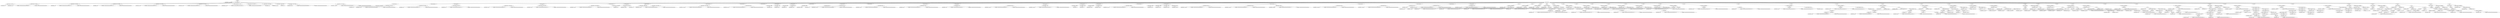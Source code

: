 digraph G {	
ranksep=.25;
	0 [label="MODULE"];
	1 [label="IDENTIFIERS: pre_norm_fmul"];
	0 -> 1;
	2 [label="VAR_DECLARE_LIST"];
	0 -> 2;
	3 [label="VAR_DECLARE:  INPUT PORT"];
	2 -> 3;
	4 [label="IDENTIFIERS: clk"];
	3 -> 4;
	5 [label="VAR_DECLARE:  INPUT PORT"];
	2 -> 5;
	6 [label="IDENTIFIERS: fpu_op"];
	5 -> 6;
	7 [label="NUMBERS: 00000000000000000000000000000010 ()"];
	5 -> 7;
	8 [label="NUMBERS: 00000000000000000000000000000000 ()"];
	5 -> 8;
	9 [label="VAR_DECLARE:  INPUT PORT"];
	2 -> 9;
	10 [label="IDENTIFIERS: opa"];
	9 -> 10;
	11 [label="NUMBERS: 00000000000000000000000000011111 ()"];
	9 -> 11;
	12 [label="NUMBERS: 00000000000000000000000000000000 ()"];
	9 -> 12;
	13 [label="VAR_DECLARE:  INPUT PORT"];
	2 -> 13;
	14 [label="IDENTIFIERS: opb"];
	13 -> 14;
	15 [label="NUMBERS: 00000000000000000000000000011111 ()"];
	13 -> 15;
	16 [label="NUMBERS: 00000000000000000000000000000000 ()"];
	13 -> 16;
	17 [label="VAR_DECLARE:  OUTPUT PORT"];
	2 -> 17;
	18 [label="IDENTIFIERS: fracta"];
	17 -> 18;
	19 [label="NUMBERS: 00000000000000000000000000010111 ()"];
	17 -> 19;
	20 [label="NUMBERS: 00000000000000000000000000000000 ()"];
	17 -> 20;
	21 [label="VAR_DECLARE:  OUTPUT PORT"];
	2 -> 21;
	22 [label="IDENTIFIERS: fractb"];
	21 -> 22;
	23 [label="NUMBERS: 00000000000000000000000000010111 ()"];
	21 -> 23;
	24 [label="NUMBERS: 00000000000000000000000000000000 ()"];
	21 -> 24;
	25 [label="VAR_DECLARE:  OUTPUT PORT"];
	2 -> 25;
	26 [label="IDENTIFIERS: exp_out"];
	25 -> 26;
	27 [label="NUMBERS: 00000000000000000000000000000111 ()"];
	25 -> 27;
	28 [label="NUMBERS: 00000000000000000000000000000000 ()"];
	25 -> 28;
	29 [label="VAR_DECLARE:  OUTPUT PORT"];
	2 -> 29;
	30 [label="IDENTIFIERS: sign"];
	29 -> 30;
	31 [label="VAR_DECLARE:  OUTPUT PORT"];
	2 -> 31;
	32 [label="IDENTIFIERS: sign_exe"];
	31 -> 32;
	33 [label="VAR_DECLARE:  OUTPUT PORT"];
	2 -> 33;
	34 [label="IDENTIFIERS: inf"];
	33 -> 34;
	35 [label="VAR_DECLARE:  OUTPUT PORT"];
	2 -> 35;
	36 [label="IDENTIFIERS: exp_ovf"];
	35 -> 36;
	37 [label="NUMBERS: 00000000000000000000000000000001 ()"];
	35 -> 37;
	38 [label="NUMBERS: 00000000000000000000000000000000 ()"];
	35 -> 38;
	39 [label="VAR_DECLARE:  OUTPUT PORT"];
	2 -> 39;
	40 [label="IDENTIFIERS: underflow"];
	39 -> 40;
	41 [label="NUMBERS: 00000000000000000000000000000010 ()"];
	39 -> 41;
	42 [label="NUMBERS: 00000000000000000000000000000000 ()"];
	39 -> 42;
	43 [label="MODULE_ITEMS"];
	0 -> 43;
	44 [label="VAR_DECLARE_LIST"];
	43 -> 44;
	45 [label="VAR_DECLARE:  INPUT PORT"];
	44 -> 45;
	46 [label="IDENTIFIERS: clk"];
	45 -> 46;
	47 [label="VAR_DECLARE_LIST"];
	43 -> 47;
	48 [label="VAR_DECLARE:  INPUT PORT"];
	47 -> 48;
	49 [label="IDENTIFIERS: fpu_op"];
	48 -> 49;
	50 [label="NUMBERS: 00000000000000000000000000000010 ()"];
	48 -> 50;
	51 [label="NUMBERS: 00000000000000000000000000000000 ()"];
	48 -> 51;
	52 [label="VAR_DECLARE_LIST"];
	43 -> 52;
	53 [label="VAR_DECLARE:  INPUT PORT"];
	52 -> 53;
	54 [label="IDENTIFIERS: opa"];
	53 -> 54;
	55 [label="NUMBERS: 00000000000000000000000000011111 ()"];
	53 -> 55;
	56 [label="NUMBERS: 00000000000000000000000000000000 ()"];
	53 -> 56;
	57 [label="VAR_DECLARE:  INPUT PORT"];
	52 -> 57;
	58 [label="IDENTIFIERS: opb"];
	57 -> 58;
	59 [label="NUMBERS: 00000000000000000000000000011111 ()"];
	57 -> 59;
	60 [label="NUMBERS: 00000000000000000000000000000000 ()"];
	57 -> 60;
	61 [label="VAR_DECLARE_LIST"];
	43 -> 61;
	62 [label="VAR_DECLARE:  OUTPUT PORT"];
	61 -> 62;
	63 [label="IDENTIFIERS: fracta"];
	62 -> 63;
	64 [label="NUMBERS: 00000000000000000000000000010111 ()"];
	62 -> 64;
	65 [label="NUMBERS: 00000000000000000000000000000000 ()"];
	62 -> 65;
	66 [label="VAR_DECLARE:  OUTPUT PORT"];
	61 -> 66;
	67 [label="IDENTIFIERS: fractb"];
	66 -> 67;
	68 [label="NUMBERS: 00000000000000000000000000010111 ()"];
	66 -> 68;
	69 [label="NUMBERS: 00000000000000000000000000000000 ()"];
	66 -> 69;
	70 [label="VAR_DECLARE_LIST"];
	43 -> 70;
	71 [label="VAR_DECLARE:  OUTPUT PORT"];
	70 -> 71;
	72 [label="IDENTIFIERS: exp_out"];
	71 -> 72;
	73 [label="NUMBERS: 00000000000000000000000000000111 ()"];
	71 -> 73;
	74 [label="NUMBERS: 00000000000000000000000000000000 ()"];
	71 -> 74;
	75 [label="VAR_DECLARE_LIST"];
	43 -> 75;
	76 [label="VAR_DECLARE:  OUTPUT PORT"];
	75 -> 76;
	77 [label="IDENTIFIERS: sign"];
	76 -> 77;
	78 [label="VAR_DECLARE:  OUTPUT PORT"];
	75 -> 78;
	79 [label="IDENTIFIERS: sign_exe"];
	78 -> 79;
	80 [label="VAR_DECLARE_LIST"];
	43 -> 80;
	81 [label="VAR_DECLARE:  OUTPUT PORT"];
	80 -> 81;
	82 [label="IDENTIFIERS: inf"];
	81 -> 82;
	83 [label="VAR_DECLARE_LIST"];
	43 -> 83;
	84 [label="VAR_DECLARE:  OUTPUT PORT"];
	83 -> 84;
	85 [label="IDENTIFIERS: exp_ovf"];
	84 -> 85;
	86 [label="NUMBERS: 00000000000000000000000000000001 ()"];
	84 -> 86;
	87 [label="NUMBERS: 00000000000000000000000000000000 ()"];
	84 -> 87;
	88 [label="VAR_DECLARE_LIST"];
	43 -> 88;
	89 [label="VAR_DECLARE:  OUTPUT PORT"];
	88 -> 89;
	90 [label="IDENTIFIERS: underflow"];
	89 -> 90;
	91 [label="NUMBERS: 00000000000000000000000000000010 ()"];
	89 -> 91;
	92 [label="NUMBERS: 00000000000000000000000000000000 ()"];
	89 -> 92;
	93 [label="VAR_DECLARE_LIST"];
	43 -> 93;
	94 [label="VAR_DECLARE:  REG"];
	93 -> 94;
	95 [label="IDENTIFIERS: exp_out"];
	94 -> 95;
	96 [label="NUMBERS: 00000000000000000000000000000111 ()"];
	94 -> 96;
	97 [label="NUMBERS: 00000000000000000000000000000000 ()"];
	94 -> 97;
	98 [label="VAR_DECLARE_LIST"];
	43 -> 98;
	99 [label="VAR_DECLARE:  WIRE"];
	98 -> 99;
	100 [label="IDENTIFIERS: signa"];
	99 -> 100;
	101 [label="VAR_DECLARE:  WIRE"];
	98 -> 101;
	102 [label="IDENTIFIERS: signb"];
	101 -> 102;
	103 [label="VAR_DECLARE_LIST"];
	43 -> 103;
	104 [label="VAR_DECLARE:  REG"];
	103 -> 104;
	105 [label="IDENTIFIERS: sign"];
	104 -> 105;
	106 [label="VAR_DECLARE:  REG"];
	103 -> 106;
	107 [label="IDENTIFIERS: sign_d"];
	106 -> 107;
	108 [label="VAR_DECLARE_LIST"];
	43 -> 108;
	109 [label="VAR_DECLARE:  REG"];
	108 -> 109;
	110 [label="IDENTIFIERS: sign_exe"];
	109 -> 110;
	111 [label="VAR_DECLARE_LIST"];
	43 -> 111;
	112 [label="VAR_DECLARE:  REG"];
	111 -> 112;
	113 [label="IDENTIFIERS: inf"];
	112 -> 113;
	114 [label="VAR_DECLARE_LIST"];
	43 -> 114;
	115 [label="VAR_DECLARE:  WIRE"];
	114 -> 115;
	116 [label="IDENTIFIERS: exp_ovf_d"];
	115 -> 116;
	117 [label="NUMBERS: 00000000000000000000000000000001 ()"];
	115 -> 117;
	118 [label="NUMBERS: 00000000000000000000000000000000 ()"];
	115 -> 118;
	119 [label="VAR_DECLARE_LIST"];
	43 -> 119;
	120 [label="VAR_DECLARE:  REG"];
	119 -> 120;
	121 [label="IDENTIFIERS: exp_ovf"];
	120 -> 121;
	122 [label="NUMBERS: 00000000000000000000000000000001 ()"];
	120 -> 122;
	123 [label="NUMBERS: 00000000000000000000000000000000 ()"];
	120 -> 123;
	124 [label="VAR_DECLARE_LIST"];
	43 -> 124;
	125 [label="VAR_DECLARE:  WIRE"];
	124 -> 125;
	126 [label="IDENTIFIERS: expa"];
	125 -> 126;
	127 [label="NUMBERS: 00000000000000000000000000000111 ()"];
	125 -> 127;
	128 [label="NUMBERS: 00000000000000000000000000000000 ()"];
	125 -> 128;
	129 [label="VAR_DECLARE:  WIRE"];
	124 -> 129;
	130 [label="IDENTIFIERS: expb"];
	129 -> 130;
	131 [label="NUMBERS: 00000000000000000000000000000111 ()"];
	129 -> 131;
	132 [label="NUMBERS: 00000000000000000000000000000000 ()"];
	129 -> 132;
	133 [label="VAR_DECLARE_LIST"];
	43 -> 133;
	134 [label="VAR_DECLARE:  WIRE"];
	133 -> 134;
	135 [label="IDENTIFIERS: exp_tmp1"];
	134 -> 135;
	136 [label="NUMBERS: 00000000000000000000000000000111 ()"];
	134 -> 136;
	137 [label="NUMBERS: 00000000000000000000000000000000 ()"];
	134 -> 137;
	138 [label="VAR_DECLARE:  WIRE"];
	133 -> 138;
	139 [label="IDENTIFIERS: exp_tmp2"];
	138 -> 139;
	140 [label="NUMBERS: 00000000000000000000000000000111 ()"];
	138 -> 140;
	141 [label="NUMBERS: 00000000000000000000000000000000 ()"];
	138 -> 141;
	142 [label="VAR_DECLARE_LIST"];
	43 -> 142;
	143 [label="VAR_DECLARE:  WIRE"];
	142 -> 143;
	144 [label="IDENTIFIERS: co1"];
	143 -> 144;
	145 [label="VAR_DECLARE:  WIRE"];
	142 -> 145;
	146 [label="IDENTIFIERS: co2"];
	145 -> 146;
	147 [label="VAR_DECLARE_LIST"];
	43 -> 147;
	148 [label="VAR_DECLARE:  WIRE"];
	147 -> 148;
	149 [label="IDENTIFIERS: expa_dn"];
	148 -> 149;
	150 [label="VAR_DECLARE:  WIRE"];
	147 -> 150;
	151 [label="IDENTIFIERS: expb_dn"];
	150 -> 151;
	152 [label="VAR_DECLARE_LIST"];
	43 -> 152;
	153 [label="VAR_DECLARE:  WIRE"];
	152 -> 153;
	154 [label="IDENTIFIERS: exp_out_a"];
	153 -> 154;
	155 [label="NUMBERS: 00000000000000000000000000000111 ()"];
	153 -> 155;
	156 [label="NUMBERS: 00000000000000000000000000000000 ()"];
	153 -> 156;
	157 [label="VAR_DECLARE_LIST"];
	43 -> 157;
	158 [label="VAR_DECLARE:  WIRE"];
	157 -> 158;
	159 [label="IDENTIFIERS: opa_00"];
	158 -> 159;
	160 [label="VAR_DECLARE:  WIRE"];
	157 -> 160;
	161 [label="IDENTIFIERS: opb_00"];
	160 -> 161;
	162 [label="VAR_DECLARE:  WIRE"];
	157 -> 162;
	163 [label="IDENTIFIERS: fracta_00"];
	162 -> 163;
	164 [label="VAR_DECLARE:  WIRE"];
	157 -> 164;
	165 [label="IDENTIFIERS: fractb_00"];
	164 -> 165;
	166 [label="VAR_DECLARE_LIST"];
	43 -> 166;
	167 [label="VAR_DECLARE:  WIRE"];
	166 -> 167;
	168 [label="IDENTIFIERS: exp_tmp3"];
	167 -> 168;
	169 [label="NUMBERS: 00000000000000000000000000000111 ()"];
	167 -> 169;
	170 [label="NUMBERS: 00000000000000000000000000000000 ()"];
	167 -> 170;
	171 [label="VAR_DECLARE:  WIRE"];
	166 -> 171;
	172 [label="IDENTIFIERS: exp_tmp4"];
	171 -> 172;
	173 [label="NUMBERS: 00000000000000000000000000000111 ()"];
	171 -> 173;
	174 [label="NUMBERS: 00000000000000000000000000000000 ()"];
	171 -> 174;
	175 [label="VAR_DECLARE:  WIRE"];
	166 -> 175;
	176 [label="IDENTIFIERS: exp_tmp5"];
	175 -> 176;
	177 [label="NUMBERS: 00000000000000000000000000000111 ()"];
	175 -> 177;
	178 [label="NUMBERS: 00000000000000000000000000000000 ()"];
	175 -> 178;
	179 [label="VAR_DECLARE_LIST"];
	43 -> 179;
	180 [label="VAR_DECLARE:  WIRE"];
	179 -> 180;
	181 [label="IDENTIFIERS: underflow_d"];
	180 -> 181;
	182 [label="NUMBERS: 00000000000000000000000000000010 ()"];
	180 -> 182;
	183 [label="NUMBERS: 00000000000000000000000000000000 ()"];
	180 -> 183;
	184 [label="VAR_DECLARE_LIST"];
	43 -> 184;
	185 [label="VAR_DECLARE:  REG"];
	184 -> 185;
	186 [label="IDENTIFIERS: underflow"];
	185 -> 186;
	187 [label="NUMBERS: 00000000000000000000000000000010 ()"];
	185 -> 187;
	188 [label="NUMBERS: 00000000000000000000000000000000 ()"];
	185 -> 188;
	189 [label="VAR_DECLARE_LIST"];
	43 -> 189;
	190 [label="VAR_DECLARE:  WIRE"];
	189 -> 190;
	191 [label="IDENTIFIERS: op_div"];
	190 -> 191;
	192 [label="VAR_DECLARE_LIST"];
	43 -> 192;
	193 [label="VAR_DECLARE:  WIRE"];
	192 -> 193;
	194 [label="IDENTIFIERS: exp_out_mul"];
	193 -> 194;
	195 [label="NUMBERS: 00000000000000000000000000000111 ()"];
	193 -> 195;
	196 [label="NUMBERS: 00000000000000000000000000000000 ()"];
	193 -> 196;
	197 [label="VAR_DECLARE:  WIRE"];
	192 -> 197;
	198 [label="IDENTIFIERS: exp_out_div"];
	197 -> 198;
	199 [label="NUMBERS: 00000000000000000000000000000111 ()"];
	197 -> 199;
	200 [label="NUMBERS: 00000000000000000000000000000000 ()"];
	197 -> 200;
	201 [label="ASSIGN"];
	43 -> 201;
	202 [label="BLOCKING_STATEMENT"];
	201 -> 202;
	203 [label="IDENTIFIERS: op_div"];
	202 -> 203;
	204 [label="BINARY_OPERATION: lEQ"];
	202 -> 204;
	205 [label="IDENTIFIERS: fpu_op"];
	204 -> 205;
	206 [label="NUMBERS: 011 ()"];
	204 -> 206;
	207 [label="ASSIGN"];
	43 -> 207;
	208 [label="BLOCKING_STATEMENT"];
	207 -> 208;
	209 [label="IDENTIFIERS: signa"];
	208 -> 209;
	210 [label="ARRAY_REF"];
	208 -> 210;
	211 [label="IDENTIFIERS: opa"];
	210 -> 211;
	212 [label="NUMBERS: 00000000000000000000000000011111 ()"];
	210 -> 212;
	213 [label="ASSIGN"];
	43 -> 213;
	214 [label="BLOCKING_STATEMENT"];
	213 -> 214;
	215 [label="IDENTIFIERS: signb"];
	214 -> 215;
	216 [label="ARRAY_REF"];
	214 -> 216;
	217 [label="IDENTIFIERS: opb"];
	216 -> 217;
	218 [label="NUMBERS: 00000000000000000000000000011111 ()"];
	216 -> 218;
	219 [label="ASSIGN"];
	43 -> 219;
	220 [label="BLOCKING_STATEMENT"];
	219 -> 220;
	221 [label="IDENTIFIERS: expa"];
	220 -> 221;
	222 [label="RANGE_REF"];
	220 -> 222;
	223 [label="IDENTIFIERS: opa"];
	222 -> 223;
	224 [label="NUMBERS: 00000000000000000000000000011110 ()"];
	222 -> 224;
	225 [label="NUMBERS: 00000000000000000000000000010111 ()"];
	222 -> 225;
	226 [label="ASSIGN"];
	43 -> 226;
	227 [label="BLOCKING_STATEMENT"];
	226 -> 227;
	228 [label="IDENTIFIERS: expb"];
	227 -> 228;
	229 [label="RANGE_REF"];
	227 -> 229;
	230 [label="IDENTIFIERS: opb"];
	229 -> 230;
	231 [label="NUMBERS: 00000000000000000000000000011110 ()"];
	229 -> 231;
	232 [label="NUMBERS: 00000000000000000000000000010111 ()"];
	229 -> 232;
	233 [label="ASSIGN"];
	43 -> 233;
	234 [label="BLOCKING_STATEMENT"];
	233 -> 234;
	235 [label="IDENTIFIERS: expa_dn"];
	234 -> 235;
	236 [label="UNARY_OPERATION: lNOT"];
	234 -> 236;
	237 [label="UNARY_OPERATION: bOR"];
	236 -> 237;
	238 [label="IDENTIFIERS: expa"];
	237 -> 238;
	239 [label="ASSIGN"];
	43 -> 239;
	240 [label="BLOCKING_STATEMENT"];
	239 -> 240;
	241 [label="IDENTIFIERS: expb_dn"];
	240 -> 241;
	242 [label="UNARY_OPERATION: lNOT"];
	240 -> 242;
	243 [label="UNARY_OPERATION: bOR"];
	242 -> 243;
	244 [label="IDENTIFIERS: expb"];
	243 -> 244;
	245 [label="ASSIGN"];
	43 -> 245;
	246 [label="BLOCKING_STATEMENT"];
	245 -> 246;
	247 [label="IDENTIFIERS: opa_00"];
	246 -> 247;
	248 [label="UNARY_OPERATION: lNOT"];
	246 -> 248;
	249 [label="UNARY_OPERATION: bOR"];
	248 -> 249;
	250 [label="RANGE_REF"];
	249 -> 250;
	251 [label="IDENTIFIERS: opa"];
	250 -> 251;
	252 [label="NUMBERS: 00000000000000000000000000011110 ()"];
	250 -> 252;
	253 [label="NUMBERS: 00000000000000000000000000000000 ()"];
	250 -> 253;
	254 [label="ASSIGN"];
	43 -> 254;
	255 [label="BLOCKING_STATEMENT"];
	254 -> 255;
	256 [label="IDENTIFIERS: opb_00"];
	255 -> 256;
	257 [label="UNARY_OPERATION: lNOT"];
	255 -> 257;
	258 [label="UNARY_OPERATION: bOR"];
	257 -> 258;
	259 [label="RANGE_REF"];
	258 -> 259;
	260 [label="IDENTIFIERS: opb"];
	259 -> 260;
	261 [label="NUMBERS: 00000000000000000000000000011110 ()"];
	259 -> 261;
	262 [label="NUMBERS: 00000000000000000000000000000000 ()"];
	259 -> 262;
	263 [label="ASSIGN"];
	43 -> 263;
	264 [label="BLOCKING_STATEMENT"];
	263 -> 264;
	265 [label="IDENTIFIERS: fracta_00"];
	264 -> 265;
	266 [label="UNARY_OPERATION: lNOT"];
	264 -> 266;
	267 [label="UNARY_OPERATION: bOR"];
	266 -> 267;
	268 [label="RANGE_REF"];
	267 -> 268;
	269 [label="IDENTIFIERS: opa"];
	268 -> 269;
	270 [label="NUMBERS: 00000000000000000000000000010110 ()"];
	268 -> 270;
	271 [label="NUMBERS: 00000000000000000000000000000000 ()"];
	268 -> 271;
	272 [label="ASSIGN"];
	43 -> 272;
	273 [label="BLOCKING_STATEMENT"];
	272 -> 273;
	274 [label="IDENTIFIERS: fractb_00"];
	273 -> 274;
	275 [label="UNARY_OPERATION: lNOT"];
	273 -> 275;
	276 [label="UNARY_OPERATION: bOR"];
	275 -> 276;
	277 [label="RANGE_REF"];
	276 -> 277;
	278 [label="IDENTIFIERS: opb"];
	277 -> 278;
	279 [label="NUMBERS: 00000000000000000000000000010110 ()"];
	277 -> 279;
	280 [label="NUMBERS: 00000000000000000000000000000000 ()"];
	277 -> 280;
	281 [label="ASSIGN"];
	43 -> 281;
	282 [label="BLOCKING_STATEMENT"];
	281 -> 282;
	283 [label="RANGE_REF"];
	282 -> 283;
	284 [label="IDENTIFIERS: fracta"];
	283 -> 284;
	285 [label="NUMBERS: 00000000000000000000000000010110 ()"];
	283 -> 285;
	286 [label="NUMBERS: 00000000000000000000000000000000 ()"];
	283 -> 286;
	287 [label="RANGE_REF"];
	282 -> 287;
	288 [label="IDENTIFIERS: opa"];
	287 -> 288;
	289 [label="NUMBERS: 00000000000000000000000000010110 ()"];
	287 -> 289;
	290 [label="NUMBERS: 00000000000000000000000000000000 ()"];
	287 -> 290;
	291 [label="ASSIGN"];
	43 -> 291;
	292 [label="BLOCKING_STATEMENT"];
	291 -> 292;
	293 [label="RANGE_REF"];
	292 -> 293;
	294 [label="IDENTIFIERS: fractb"];
	293 -> 294;
	295 [label="NUMBERS: 00000000000000000000000000010110 ()"];
	293 -> 295;
	296 [label="NUMBERS: 00000000000000000000000000000000 ()"];
	293 -> 296;
	297 [label="RANGE_REF"];
	292 -> 297;
	298 [label="IDENTIFIERS: opb"];
	297 -> 298;
	299 [label="NUMBERS: 00000000000000000000000000010110 ()"];
	297 -> 299;
	300 [label="NUMBERS: 00000000000000000000000000000000 ()"];
	297 -> 300;
	301 [label="ASSIGN"];
	43 -> 301;
	302 [label="BLOCKING_STATEMENT"];
	301 -> 302;
	303 [label="RANGE_REF"];
	302 -> 303;
	304 [label="IDENTIFIERS: fracta"];
	303 -> 304;
	305 [label="NUMBERS: 00000000000000000000000000010111 ()"];
	303 -> 305;
	306 [label="NUMBERS: 00000000000000000000000000010111 ()"];
	303 -> 306;
	307 [label="UNARY_OPERATION: lNOT"];
	302 -> 307;
	308 [label="IDENTIFIERS: expa_dn"];
	307 -> 308;
	309 [label="ASSIGN"];
	43 -> 309;
	310 [label="BLOCKING_STATEMENT"];
	309 -> 310;
	311 [label="RANGE_REF"];
	310 -> 311;
	312 [label="IDENTIFIERS: fractb"];
	311 -> 312;
	313 [label="NUMBERS: 00000000000000000000000000010111 ()"];
	311 -> 313;
	314 [label="NUMBERS: 00000000000000000000000000010111 ()"];
	311 -> 314;
	315 [label="UNARY_OPERATION: lNOT"];
	310 -> 315;
	316 [label="IDENTIFIERS: expb_dn"];
	315 -> 316;
	317 [label="ASSIGN"];
	43 -> 317;
	318 [label="BLOCKING_STATEMENT"];
	317 -> 318;
	319 [label="CONCATENATE"];
	318 -> 319;
	320 [label="IDENTIFIERS: co1"];
	319 -> 320;
	321 [label="IDENTIFIERS: exp_tmp1"];
	319 -> 321;
	322 [label="IF_Q"];
	318 -> 322;
	323 [label="IDENTIFIERS: op_div"];
	322 -> 323;
	324 [label="BINARY_OPERATION: MIN"];
	322 -> 324;
	325 [label="CONCATENATE"];
	324 -> 325;
	326 [label="NUMBERS: 0 ()"];
	325 -> 326;
	327 [label="RANGE_REF"];
	325 -> 327;
	328 [label="IDENTIFIERS: expa"];
	327 -> 328;
	329 [label="NUMBERS: 00000000000000000000000000000111 ()"];
	327 -> 329;
	330 [label="NUMBERS: 00000000000000000000000000000000 ()"];
	327 -> 330;
	331 [label="CONCATENATE"];
	324 -> 331;
	332 [label="NUMBERS: 0 ()"];
	331 -> 332;
	333 [label="RANGE_REF"];
	331 -> 333;
	334 [label="IDENTIFIERS: expb"];
	333 -> 334;
	335 [label="NUMBERS: 00000000000000000000000000000111 ()"];
	333 -> 335;
	336 [label="NUMBERS: 00000000000000000000000000000000 ()"];
	333 -> 336;
	337 [label="BINARY_OPERATION: ADD"];
	322 -> 337;
	338 [label="CONCATENATE"];
	337 -> 338;
	339 [label="NUMBERS: 0 ()"];
	338 -> 339;
	340 [label="RANGE_REF"];
	338 -> 340;
	341 [label="IDENTIFIERS: expa"];
	340 -> 341;
	342 [label="NUMBERS: 00000000000000000000000000000111 ()"];
	340 -> 342;
	343 [label="NUMBERS: 00000000000000000000000000000000 ()"];
	340 -> 343;
	344 [label="CONCATENATE"];
	337 -> 344;
	345 [label="NUMBERS: 0 ()"];
	344 -> 345;
	346 [label="RANGE_REF"];
	344 -> 346;
	347 [label="IDENTIFIERS: expb"];
	346 -> 347;
	348 [label="NUMBERS: 00000000000000000000000000000111 ()"];
	346 -> 348;
	349 [label="NUMBERS: 00000000000000000000000000000000 ()"];
	346 -> 349;
	350 [label="ASSIGN"];
	43 -> 350;
	351 [label="BLOCKING_STATEMENT"];
	350 -> 351;
	352 [label="CONCATENATE"];
	351 -> 352;
	353 [label="IDENTIFIERS: co2"];
	352 -> 353;
	354 [label="IDENTIFIERS: exp_tmp2"];
	352 -> 354;
	355 [label="IF_Q"];
	351 -> 355;
	356 [label="IDENTIFIERS: op_div"];
	355 -> 356;
	357 [label="BINARY_OPERATION: ADD"];
	355 -> 357;
	358 [label="CONCATENATE"];
	357 -> 358;
	359 [label="IDENTIFIERS: co1"];
	358 -> 359;
	360 [label="IDENTIFIERS: exp_tmp1"];
	358 -> 360;
	361 [label="NUMBERS: 001111111 ()"];
	357 -> 361;
	362 [label="BINARY_OPERATION: MIN"];
	355 -> 362;
	363 [label="CONCATENATE"];
	362 -> 363;
	364 [label="IDENTIFIERS: co1"];
	363 -> 364;
	365 [label="IDENTIFIERS: exp_tmp1"];
	363 -> 365;
	366 [label="NUMBERS: 001111111 ()"];
	362 -> 366;
	367 [label="ASSIGN"];
	43 -> 367;
	368 [label="BLOCKING_STATEMENT"];
	367 -> 368;
	369 [label="IDENTIFIERS: exp_tmp3"];
	368 -> 369;
	370 [label="BINARY_OPERATION: ADD"];
	368 -> 370;
	371 [label="IDENTIFIERS: exp_tmp2"];
	370 -> 371;
	372 [label="NUMBERS: 00000001 ()"];
	370 -> 372;
	373 [label="ASSIGN"];
	43 -> 373;
	374 [label="BLOCKING_STATEMENT"];
	373 -> 374;
	375 [label="IDENTIFIERS: exp_tmp4"];
	374 -> 375;
	376 [label="BINARY_OPERATION: MIN"];
	374 -> 376;
	377 [label="NUMBERS: 01111111 ()"];
	376 -> 377;
	378 [label="IDENTIFIERS: exp_tmp1"];
	376 -> 378;
	379 [label="ASSIGN"];
	43 -> 379;
	380 [label="BLOCKING_STATEMENT"];
	379 -> 380;
	381 [label="IDENTIFIERS: exp_tmp5"];
	380 -> 381;
	382 [label="IF_Q"];
	380 -> 382;
	383 [label="IDENTIFIERS: op_div"];
	382 -> 383;
	384 [label="BINARY_OPERATION: ADD"];
	382 -> 384;
	385 [label="IDENTIFIERS: exp_tmp4"];
	384 -> 385;
	386 [label="NUMBERS: 00000001 ()"];
	384 -> 386;
	387 [label="BINARY_OPERATION: MIN"];
	382 -> 387;
	388 [label="IDENTIFIERS: exp_tmp4"];
	387 -> 388;
	389 [label="NUMBERS: 00000001 ()"];
	387 -> 389;
	390 [label="ALWAYS"];
	43 -> 390;
	391 [label="DELAY_CONTROL"];
	390 -> 391;
	392 [label="POSEDGE"];
	391 -> 392;
	393 [label="IDENTIFIERS: clk"];
	392 -> 393;
	394 [label="NON_BLOCKING_STATEMENT"];
	390 -> 394;
	395 [label="IDENTIFIERS: exp_out"];
	394 -> 395;
	396 [label="IF_Q"];
	394 -> 396;
	397 [label="IDENTIFIERS: op_div"];
	396 -> 397;
	398 [label="IDENTIFIERS: exp_out_div"];
	396 -> 398;
	399 [label="IDENTIFIERS: exp_out_mul"];
	396 -> 399;
	400 [label="ASSIGN"];
	43 -> 400;
	401 [label="BLOCKING_STATEMENT"];
	400 -> 401;
	402 [label="IDENTIFIERS: exp_out_div"];
	401 -> 402;
	403 [label="IF_Q"];
	401 -> 403;
	404 [label="BINARY_OPERATION: bOR"];
	403 -> 404;
	405 [label="IDENTIFIERS: expa_dn"];
	404 -> 405;
	406 [label="IDENTIFIERS: expb_dn"];
	404 -> 406;
	407 [label="IF_Q"];
	403 -> 407;
	408 [label="IDENTIFIERS: co2"];
	407 -> 408;
	409 [label="IDENTIFIERS: exp_tmp5"];
	407 -> 409;
	410 [label="IDENTIFIERS: exp_tmp3"];
	407 -> 410;
	411 [label="IF_Q"];
	403 -> 411;
	412 [label="IDENTIFIERS: co2"];
	411 -> 412;
	413 [label="IDENTIFIERS: exp_tmp4"];
	411 -> 413;
	414 [label="IDENTIFIERS: exp_tmp2"];
	411 -> 414;
	415 [label="ASSIGN"];
	43 -> 415;
	416 [label="BLOCKING_STATEMENT"];
	415 -> 416;
	417 [label="IDENTIFIERS: exp_out_mul"];
	416 -> 417;
	418 [label="IF_Q"];
	416 -> 418;
	419 [label="ARRAY_REF"];
	418 -> 419;
	420 [label="IDENTIFIERS: exp_ovf_d"];
	419 -> 420;
	421 [label="NUMBERS: 00000000000000000000000000000001 ()"];
	419 -> 421;
	422 [label="IDENTIFIERS: exp_out_a"];
	418 -> 422;
	423 [label="IF_Q"];
	418 -> 423;
	424 [label="BINARY_OPERATION: bOR"];
	423 -> 424;
	425 [label="IDENTIFIERS: expa_dn"];
	424 -> 425;
	426 [label="IDENTIFIERS: expb_dn"];
	424 -> 426;
	427 [label="IDENTIFIERS: exp_tmp3"];
	423 -> 427;
	428 [label="IDENTIFIERS: exp_tmp2"];
	423 -> 428;
	429 [label="ASSIGN"];
	43 -> 429;
	430 [label="BLOCKING_STATEMENT"];
	429 -> 430;
	431 [label="IDENTIFIERS: exp_out_a"];
	430 -> 431;
	432 [label="IF_Q"];
	430 -> 432;
	433 [label="BINARY_OPERATION: bOR"];
	432 -> 433;
	434 [label="IDENTIFIERS: expa_dn"];
	433 -> 434;
	435 [label="IDENTIFIERS: expb_dn"];
	433 -> 435;
	436 [label="IDENTIFIERS: exp_tmp5"];
	432 -> 436;
	437 [label="IDENTIFIERS: exp_tmp4"];
	432 -> 437;
	438 [label="ASSIGN"];
	43 -> 438;
	439 [label="BLOCKING_STATEMENT"];
	438 -> 439;
	440 [label="ARRAY_REF"];
	439 -> 440;
	441 [label="IDENTIFIERS: exp_ovf_d"];
	440 -> 441;
	442 [label="NUMBERS: 00000000000000000000000000000000 ()"];
	440 -> 442;
	443 [label="IF_Q"];
	439 -> 443;
	444 [label="IDENTIFIERS: op_div"];
	443 -> 444;
	445 [label="BINARY_OPERATION: bAND"];
	443 -> 445;
	446 [label="ARRAY_REF"];
	445 -> 446;
	447 [label="IDENTIFIERS: expa"];
	446 -> 447;
	448 [label="NUMBERS: 00000000000000000000000000000111 ()"];
	446 -> 448;
	449 [label="UNARY_OPERATION: lNOT"];
	445 -> 449;
	450 [label="ARRAY_REF"];
	449 -> 450;
	451 [label="IDENTIFIERS: expb"];
	450 -> 451;
	452 [label="NUMBERS: 00000000000000000000000000000111 ()"];
	450 -> 452;
	453 [label="BINARY_OPERATION: bAND"];
	443 -> 453;
	454 [label="BINARY_OPERATION: bAND"];
	453 -> 454;
	455 [label="IDENTIFIERS: co2"];
	454 -> 455;
	456 [label="ARRAY_REF"];
	454 -> 456;
	457 [label="IDENTIFIERS: expa"];
	456 -> 457;
	458 [label="NUMBERS: 00000000000000000000000000000111 ()"];
	456 -> 458;
	459 [label="ARRAY_REF"];
	453 -> 459;
	460 [label="IDENTIFIERS: expb"];
	459 -> 460;
	461 [label="NUMBERS: 00000000000000000000000000000111 ()"];
	459 -> 461;
	462 [label="ASSIGN"];
	43 -> 462;
	463 [label="BLOCKING_STATEMENT"];
	462 -> 463;
	464 [label="ARRAY_REF"];
	463 -> 464;
	465 [label="IDENTIFIERS: exp_ovf_d"];
	464 -> 465;
	466 [label="NUMBERS: 00000000000000000000000000000001 ()"];
	464 -> 466;
	467 [label="IF_Q"];
	463 -> 467;
	468 [label="IDENTIFIERS: op_div"];
	467 -> 468;
	469 [label="IDENTIFIERS: co2"];
	467 -> 469;
	470 [label="BINARY_OPERATION: bOR"];
	467 -> 470;
	471 [label="BINARY_OPERATION: bAND"];
	470 -> 471;
	472 [label="BINARY_OPERATION: bAND"];
	471 -> 472;
	473 [label="UNARY_OPERATION: lNOT"];
	472 -> 473;
	474 [label="ARRAY_REF"];
	473 -> 474;
	475 [label="IDENTIFIERS: expa"];
	474 -> 475;
	476 [label="NUMBERS: 00000000000000000000000000000111 ()"];
	474 -> 476;
	477 [label="UNARY_OPERATION: lNOT"];
	472 -> 477;
	478 [label="ARRAY_REF"];
	477 -> 478;
	479 [label="IDENTIFIERS: expb"];
	478 -> 479;
	480 [label="NUMBERS: 00000000000000000000000000000111 ()"];
	478 -> 480;
	481 [label="ARRAY_REF"];
	471 -> 481;
	482 [label="IDENTIFIERS: exp_tmp2"];
	481 -> 482;
	483 [label="NUMBERS: 00000000000000000000000000000111 ()"];
	481 -> 483;
	484 [label="IDENTIFIERS: co2"];
	470 -> 484;
	485 [label="ALWAYS"];
	43 -> 485;
	486 [label="DELAY_CONTROL"];
	485 -> 486;
	487 [label="POSEDGE"];
	486 -> 487;
	488 [label="IDENTIFIERS: clk"];
	487 -> 488;
	489 [label="NON_BLOCKING_STATEMENT"];
	485 -> 489;
	490 [label="IDENTIFIERS: exp_ovf"];
	489 -> 490;
	491 [label="IDENTIFIERS: exp_ovf_d"];
	489 -> 491;
	492 [label="ASSIGN"];
	43 -> 492;
	493 [label="BLOCKING_STATEMENT"];
	492 -> 493;
	494 [label="ARRAY_REF"];
	493 -> 494;
	495 [label="IDENTIFIERS: underflow_d"];
	494 -> 495;
	496 [label="NUMBERS: 00000000000000000000000000000000 ()"];
	494 -> 496;
	497 [label="BINARY_OPERATION: bAND"];
	493 -> 497;
	498 [label="BINARY_OPERATION: bAND"];
	497 -> 498;
	499 [label="BINARY_OPERATION: LT"];
	498 -> 499;
	500 [label="IDENTIFIERS: exp_tmp1"];
	499 -> 500;
	501 [label="NUMBERS: 01111111 ()"];
	499 -> 501;
	502 [label="UNARY_OPERATION: lNOT"];
	498 -> 502;
	503 [label="IDENTIFIERS: co1"];
	502 -> 503;
	504 [label="UNARY_OPERATION: lNOT"];
	497 -> 504;
	505 [label="BINARY_OPERATION: bOR"];
	504 -> 505;
	506 [label="BINARY_OPERATION: bOR"];
	505 -> 506;
	507 [label="BINARY_OPERATION: bOR"];
	506 -> 507;
	508 [label="IDENTIFIERS: opa_00"];
	507 -> 508;
	509 [label="IDENTIFIERS: opb_00"];
	507 -> 509;
	510 [label="IDENTIFIERS: expa_dn"];
	506 -> 510;
	511 [label="IDENTIFIERS: expb_dn"];
	505 -> 511;
	512 [label="ASSIGN"];
	43 -> 512;
	513 [label="BLOCKING_STATEMENT"];
	512 -> 513;
	514 [label="ARRAY_REF"];
	513 -> 514;
	515 [label="IDENTIFIERS: underflow_d"];
	514 -> 515;
	516 [label="NUMBERS: 00000000000000000000000000000001 ()"];
	514 -> 516;
	517 [label="BINARY_OPERATION: bOR"];
	513 -> 517;
	518 [label="BINARY_OPERATION: bOR"];
	517 -> 518;
	519 [label="BINARY_OPERATION: bAND"];
	518 -> 519;
	520 [label="BINARY_OPERATION: bAND"];
	519 -> 520;
	521 [label="BINARY_OPERATION: bOR"];
	520 -> 521;
	522 [label="ARRAY_REF"];
	521 -> 522;
	523 [label="IDENTIFIERS: expa"];
	522 -> 523;
	524 [label="NUMBERS: 00000000000000000000000000000111 ()"];
	522 -> 524;
	525 [label="ARRAY_REF"];
	521 -> 525;
	526 [label="IDENTIFIERS: expb"];
	525 -> 526;
	527 [label="NUMBERS: 00000000000000000000000000000111 ()"];
	525 -> 527;
	528 [label="UNARY_OPERATION: lNOT"];
	520 -> 528;
	529 [label="IDENTIFIERS: opa_00"];
	528 -> 529;
	530 [label="UNARY_OPERATION: lNOT"];
	519 -> 530;
	531 [label="IDENTIFIERS: opb_00"];
	530 -> 531;
	532 [label="BINARY_OPERATION: bAND"];
	518 -> 532;
	533 [label="IDENTIFIERS: expa_dn"];
	532 -> 533;
	534 [label="UNARY_OPERATION: lNOT"];
	532 -> 534;
	535 [label="IDENTIFIERS: fracta_00"];
	534 -> 535;
	536 [label="BINARY_OPERATION: bAND"];
	517 -> 536;
	537 [label="IDENTIFIERS: expb_dn"];
	536 -> 537;
	538 [label="UNARY_OPERATION: lNOT"];
	536 -> 538;
	539 [label="IDENTIFIERS: fractb_00"];
	538 -> 539;
	540 [label="ASSIGN"];
	43 -> 540;
	541 [label="BLOCKING_STATEMENT"];
	540 -> 541;
	542 [label="ARRAY_REF"];
	541 -> 542;
	543 [label="IDENTIFIERS: underflow_d"];
	542 -> 543;
	544 [label="NUMBERS: 00000000000000000000000000000010 ()"];
	542 -> 544;
	545 [label="BINARY_OPERATION: bAND"];
	541 -> 545;
	546 [label="BINARY_OPERATION: bAND"];
	545 -> 546;
	547 [label="UNARY_OPERATION: lNOT"];
	546 -> 547;
	548 [label="IDENTIFIERS: opa_00"];
	547 -> 548;
	549 [label="UNARY_OPERATION: lNOT"];
	546 -> 549;
	550 [label="IDENTIFIERS: opb_00"];
	549 -> 550;
	551 [label="BINARY_OPERATION: lEQ"];
	545 -> 551;
	552 [label="IDENTIFIERS: exp_tmp1"];
	551 -> 552;
	553 [label="NUMBERS: 01111111 ()"];
	551 -> 553;
	554 [label="ALWAYS"];
	43 -> 554;
	555 [label="DELAY_CONTROL"];
	554 -> 555;
	556 [label="POSEDGE"];
	555 -> 556;
	557 [label="IDENTIFIERS: clk"];
	556 -> 557;
	558 [label="NON_BLOCKING_STATEMENT"];
	554 -> 558;
	559 [label="IDENTIFIERS: underflow"];
	558 -> 559;
	560 [label="IDENTIFIERS: underflow_d"];
	558 -> 560;
	561 [label="ALWAYS"];
	43 -> 561;
	562 [label="DELAY_CONTROL"];
	561 -> 562;
	563 [label="POSEDGE"];
	562 -> 563;
	564 [label="IDENTIFIERS: clk"];
	563 -> 564;
	565 [label="NON_BLOCKING_STATEMENT"];
	561 -> 565;
	566 [label="IDENTIFIERS: inf"];
	565 -> 566;
	567 [label="IF_Q"];
	565 -> 567;
	568 [label="IDENTIFIERS: op_div"];
	567 -> 568;
	569 [label="BINARY_OPERATION: bAND"];
	567 -> 569;
	570 [label="IDENTIFIERS: expb_dn"];
	569 -> 570;
	571 [label="UNARY_OPERATION: lNOT"];
	569 -> 571;
	572 [label="ARRAY_REF"];
	571 -> 572;
	573 [label="IDENTIFIERS: expa"];
	572 -> 573;
	574 [label="NUMBERS: 00000000000000000000000000000111 ()"];
	572 -> 574;
	575 [label="BINARY_OPERATION: GT"];
	567 -> 575;
	576 [label="CONCATENATE"];
	575 -> 576;
	577 [label="IDENTIFIERS: co1"];
	576 -> 577;
	578 [label="IDENTIFIERS: exp_tmp1"];
	576 -> 578;
	579 [label="NUMBERS: 101111110 (~)"];
	575 -> 579;
	580 [label="ALWAYS"];
	43 -> 580;
	581 [label="DELAY_CONTROL"];
	580 -> 581;
	582 [label="IDENTIFIERS: signa"];
	581 -> 582;
	583 [label="IDENTIFIERS: signb"];
	581 -> 583;
	584 [label="CASE"];
	580 -> 584;
	585 [label="CONCATENATE"];
	584 -> 585;
	586 [label="IDENTIFIERS: signa"];
	585 -> 586;
	587 [label="IDENTIFIERS: signb"];
	585 -> 587;
	588 [label="CASE_LIST"];
	584 -> 588;
	589 [label="CASE_ITEM"];
	588 -> 589;
	590 [label="NUMBERS: 00 ()"];
	589 -> 590;
	591 [label="BLOCKING_STATEMENT"];
	589 -> 591;
	592 [label="IDENTIFIERS: sign_d"];
	591 -> 592;
	593 [label="NUMBERS: 00000000000000000000000000000000 ()"];
	591 -> 593;
	594 [label="CASE_ITEM"];
	588 -> 594;
	595 [label="NUMBERS: 01 ()"];
	594 -> 595;
	596 [label="BLOCKING_STATEMENT"];
	594 -> 596;
	597 [label="IDENTIFIERS: sign_d"];
	596 -> 597;
	598 [label="NUMBERS: 00000000000000000000000000000001 ()"];
	596 -> 598;
	599 [label="CASE_ITEM"];
	588 -> 599;
	600 [label="NUMBERS: 10 ()"];
	599 -> 600;
	601 [label="BLOCKING_STATEMENT"];
	599 -> 601;
	602 [label="IDENTIFIERS: sign_d"];
	601 -> 602;
	603 [label="NUMBERS: 00000000000000000000000000000001 ()"];
	601 -> 603;
	604 [label="CASE_ITEM"];
	588 -> 604;
	605 [label="NUMBERS: 11 ()"];
	604 -> 605;
	606 [label="BLOCKING_STATEMENT"];
	604 -> 606;
	607 [label="IDENTIFIERS: sign_d"];
	606 -> 607;
	608 [label="NUMBERS: 00000000000000000000000000000000 ()"];
	606 -> 608;
	609 [label="ALWAYS"];
	43 -> 609;
	610 [label="DELAY_CONTROL"];
	609 -> 610;
	611 [label="POSEDGE"];
	610 -> 611;
	612 [label="IDENTIFIERS: clk"];
	611 -> 612;
	613 [label="NON_BLOCKING_STATEMENT"];
	609 -> 613;
	614 [label="IDENTIFIERS: sign"];
	613 -> 614;
	615 [label="IDENTIFIERS: sign_d"];
	613 -> 615;
	616 [label="ALWAYS"];
	43 -> 616;
	617 [label="DELAY_CONTROL"];
	616 -> 617;
	618 [label="POSEDGE"];
	617 -> 618;
	619 [label="IDENTIFIERS: clk"];
	618 -> 619;
	620 [label="NON_BLOCKING_STATEMENT"];
	616 -> 620;
	621 [label="IDENTIFIERS: sign_exe"];
	620 -> 621;
	622 [label="BINARY_OPERATION: bAND"];
	620 -> 622;
	623 [label="IDENTIFIERS: signa"];
	622 -> 623;
	624 [label="IDENTIFIERS: signb"];
	622 -> 624;
}
